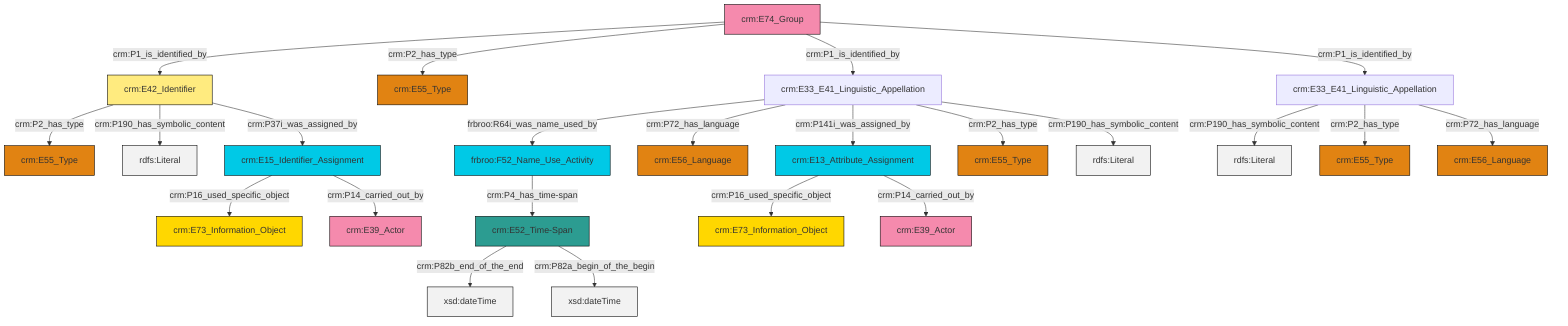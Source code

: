 graph TD
classDef Literal fill:#f2f2f2,stroke:#000000;
classDef CRM_Entity fill:#FFFFFF,stroke:#000000;
classDef Temporal_Entity fill:#00C9E6, stroke:#000000;
classDef Type fill:#E18312, stroke:#000000;
classDef Time-Span fill:#2C9C91, stroke:#000000;
classDef Appellation fill:#FFEB7F, stroke:#000000;
classDef Place fill:#008836, stroke:#000000;
classDef Persistent_Item fill:#B266B2, stroke:#000000;
classDef Conceptual_Object fill:#FFD700, stroke:#000000;
classDef Physical_Thing fill:#D2B48C, stroke:#000000;
classDef Actor fill:#f58aad, stroke:#000000;
classDef PC_Classes fill:#4ce600, stroke:#000000;
classDef Multi fill:#cccccc,stroke:#000000;

0["crm:E33_E41_Linguistic_Appellation"]:::Default -->|frbroo:R64i_was_name_used_by| 1["frbroo:F52_Name_Use_Activity"]:::Temporal_Entity
4["crm:E13_Attribute_Assignment"]:::Temporal_Entity -->|crm:P16_used_specific_object| 6["crm:E73_Information_Object"]:::Conceptual_Object
7["crm:E74_Group"]:::Actor -->|crm:P1_is_identified_by| 8["crm:E42_Identifier"]:::Appellation
8["crm:E42_Identifier"]:::Appellation -->|crm:P2_has_type| 11["crm:E55_Type"]:::Type
8["crm:E42_Identifier"]:::Appellation -->|crm:P190_has_symbolic_content| 12[rdfs:Literal]:::Literal
0["crm:E33_E41_Linguistic_Appellation"]:::Default -->|crm:P72_has_language| 15["crm:E56_Language"]:::Type
16["crm:E33_E41_Linguistic_Appellation"]:::Default -->|crm:P190_has_symbolic_content| 17[rdfs:Literal]:::Literal
0["crm:E33_E41_Linguistic_Appellation"]:::Default -->|crm:P141i_was_assigned_by| 4["crm:E13_Attribute_Assignment"]:::Temporal_Entity
0["crm:E33_E41_Linguistic_Appellation"]:::Default -->|crm:P2_has_type| 20["crm:E55_Type"]:::Type
22["crm:E52_Time-Span"]:::Time-Span -->|crm:P82b_end_of_the_end| 23[xsd:dateTime]:::Literal
16["crm:E33_E41_Linguistic_Appellation"]:::Default -->|crm:P2_has_type| 26["crm:E55_Type"]:::Type
7["crm:E74_Group"]:::Actor -->|crm:P2_has_type| 18["crm:E55_Type"]:::Type
22["crm:E52_Time-Span"]:::Time-Span -->|crm:P82a_begin_of_the_begin| 30[xsd:dateTime]:::Literal
16["crm:E33_E41_Linguistic_Appellation"]:::Default -->|crm:P72_has_language| 13["crm:E56_Language"]:::Type
7["crm:E74_Group"]:::Actor -->|crm:P1_is_identified_by| 0["crm:E33_E41_Linguistic_Appellation"]:::Default
33["crm:E15_Identifier_Assignment"]:::Temporal_Entity -->|crm:P16_used_specific_object| 2["crm:E73_Information_Object"]:::Conceptual_Object
33["crm:E15_Identifier_Assignment"]:::Temporal_Entity -->|crm:P14_carried_out_by| 9["crm:E39_Actor"]:::Actor
1["frbroo:F52_Name_Use_Activity"]:::Temporal_Entity -->|crm:P4_has_time-span| 22["crm:E52_Time-Span"]:::Time-Span
0["crm:E33_E41_Linguistic_Appellation"]:::Default -->|crm:P190_has_symbolic_content| 37[rdfs:Literal]:::Literal
8["crm:E42_Identifier"]:::Appellation -->|crm:P37i_was_assigned_by| 33["crm:E15_Identifier_Assignment"]:::Temporal_Entity
4["crm:E13_Attribute_Assignment"]:::Temporal_Entity -->|crm:P14_carried_out_by| 28["crm:E39_Actor"]:::Actor
7["crm:E74_Group"]:::Actor -->|crm:P1_is_identified_by| 16["crm:E33_E41_Linguistic_Appellation"]:::Default